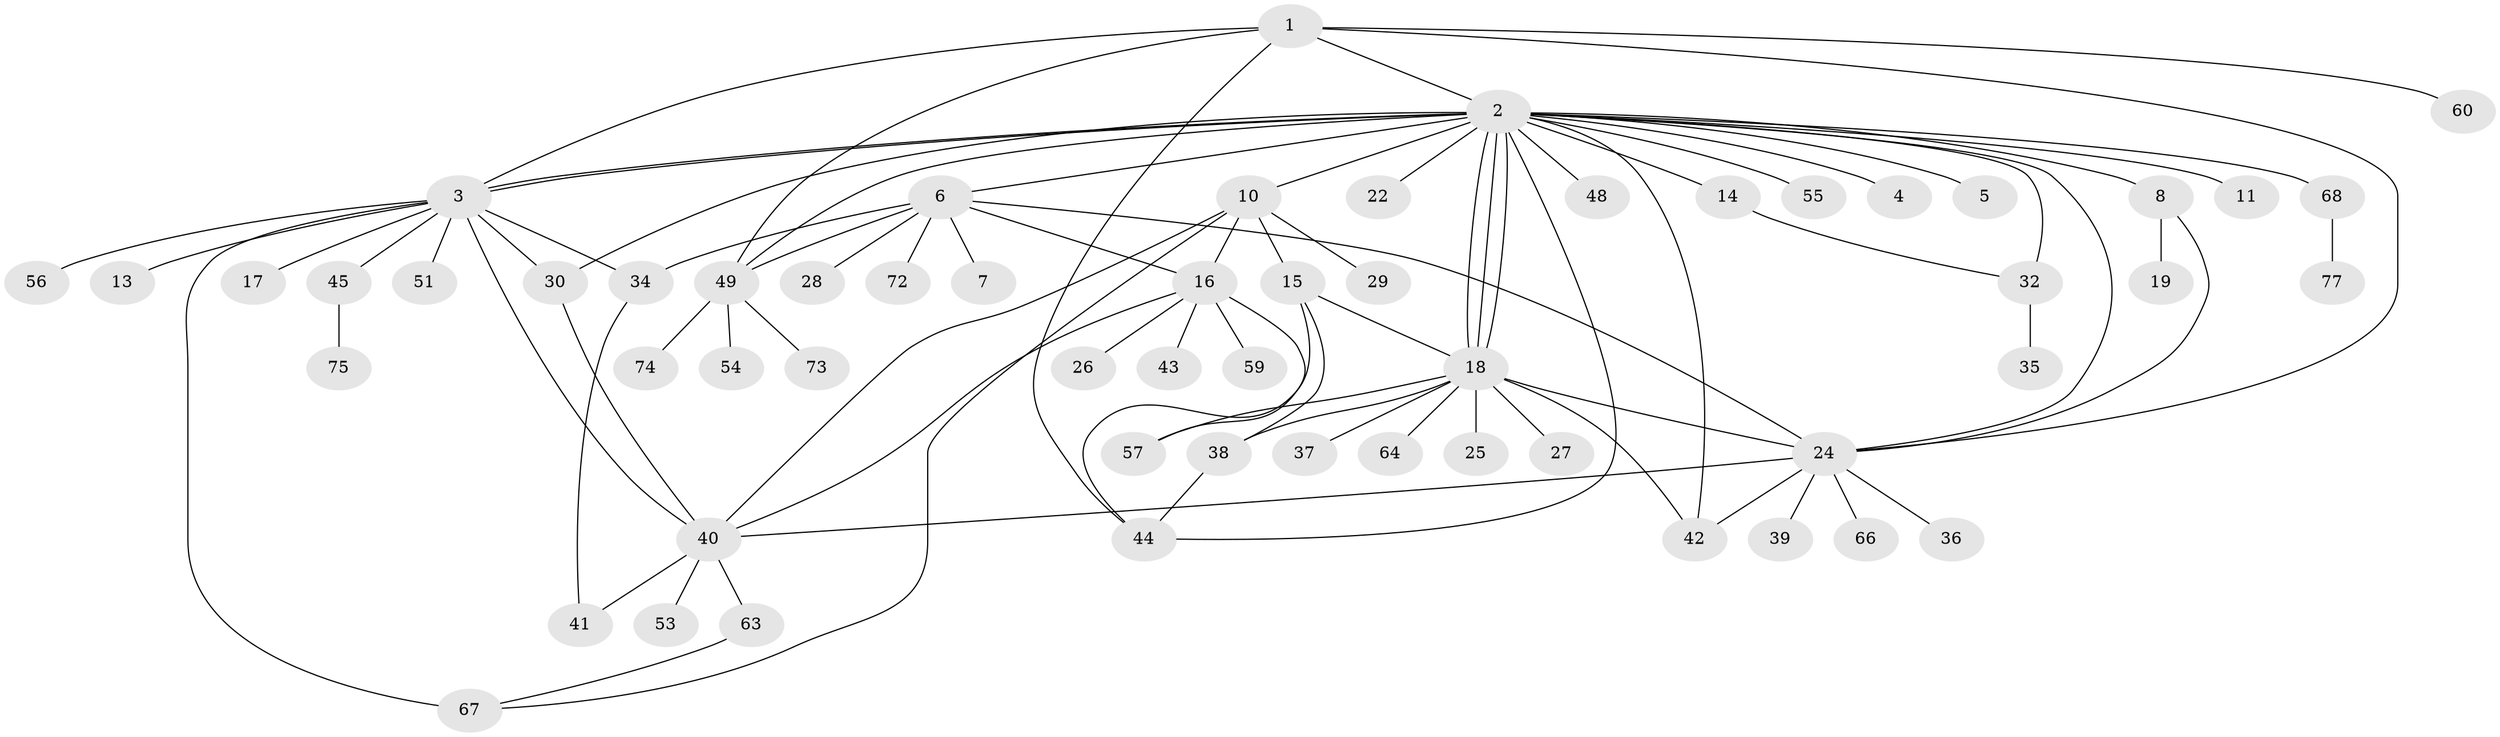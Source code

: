 // Generated by graph-tools (version 1.1) at 2025/23/03/03/25 07:23:49]
// undirected, 58 vertices, 86 edges
graph export_dot {
graph [start="1"]
  node [color=gray90,style=filled];
  1 [super="+9"];
  2 [super="+71"];
  3 [super="+12"];
  4;
  5;
  6 [super="+33"];
  7;
  8;
  10 [super="+23"];
  11 [super="+65"];
  13;
  14;
  15 [super="+21"];
  16 [super="+58"];
  17 [super="+46"];
  18 [super="+20"];
  19;
  22;
  24 [super="+31"];
  25;
  26;
  27;
  28 [super="+47"];
  29;
  30;
  32 [super="+76"];
  34;
  35;
  36;
  37;
  38 [super="+52"];
  39;
  40 [super="+61"];
  41;
  42;
  43;
  44 [super="+50"];
  45;
  48;
  49 [super="+70"];
  51;
  53;
  54;
  55;
  56;
  57;
  59 [super="+62"];
  60;
  63;
  64;
  66;
  67 [super="+69"];
  68;
  72;
  73;
  74;
  75;
  77;
  1 -- 2;
  1 -- 44;
  1 -- 60;
  1 -- 24;
  1 -- 3;
  1 -- 49;
  2 -- 3 [weight=2];
  2 -- 3;
  2 -- 4;
  2 -- 5;
  2 -- 6;
  2 -- 8;
  2 -- 10;
  2 -- 11;
  2 -- 14;
  2 -- 18 [weight=2];
  2 -- 18;
  2 -- 18;
  2 -- 22;
  2 -- 24;
  2 -- 30;
  2 -- 32 [weight=2];
  2 -- 42;
  2 -- 44;
  2 -- 48;
  2 -- 55;
  2 -- 68;
  2 -- 49;
  3 -- 17;
  3 -- 30;
  3 -- 34;
  3 -- 40;
  3 -- 45;
  3 -- 56;
  3 -- 67 [weight=2];
  3 -- 51;
  3 -- 13;
  6 -- 7;
  6 -- 16;
  6 -- 24;
  6 -- 28;
  6 -- 34;
  6 -- 49;
  6 -- 72;
  8 -- 19;
  8 -- 24;
  10 -- 15;
  10 -- 29;
  10 -- 40;
  10 -- 67;
  10 -- 16;
  14 -- 32;
  15 -- 18;
  15 -- 38;
  15 -- 44;
  16 -- 26;
  16 -- 40;
  16 -- 43;
  16 -- 57;
  16 -- 59;
  18 -- 24;
  18 -- 25;
  18 -- 27;
  18 -- 37;
  18 -- 64;
  18 -- 38 [weight=2];
  18 -- 57;
  18 -- 42;
  24 -- 36;
  24 -- 39;
  24 -- 42;
  24 -- 66;
  24 -- 40;
  30 -- 40;
  32 -- 35;
  34 -- 41;
  38 -- 44;
  40 -- 41;
  40 -- 53;
  40 -- 63;
  45 -- 75;
  49 -- 54;
  49 -- 73;
  49 -- 74;
  63 -- 67;
  68 -- 77;
}

